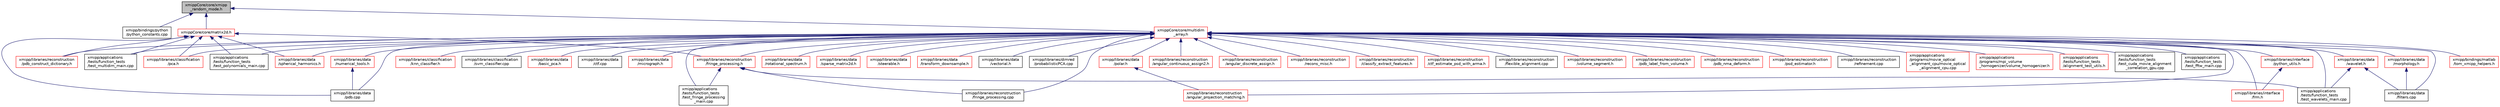 digraph "xmippCore/core/xmipp_random_mode.h"
{
  edge [fontname="Helvetica",fontsize="10",labelfontname="Helvetica",labelfontsize="10"];
  node [fontname="Helvetica",fontsize="10",shape=record];
  Node1 [label="xmippCore/core/xmipp\l_random_mode.h",height=0.2,width=0.4,color="black", fillcolor="grey75", style="filled", fontcolor="black"];
  Node1 -> Node2 [dir="back",color="midnightblue",fontsize="10",style="solid",fontname="Helvetica"];
  Node2 [label="xmipp/bindings/python\l/python_constants.cpp",height=0.2,width=0.4,color="black", fillcolor="white", style="filled",URL="$python__constants_8cpp.html"];
  Node1 -> Node3 [dir="back",color="midnightblue",fontsize="10",style="solid",fontname="Helvetica"];
  Node3 [label="xmippCore/core/multidim\l_array.h",height=0.2,width=0.4,color="red", fillcolor="white", style="filled",URL="$multidim__array_8h.html"];
  Node3 -> Node4 [dir="back",color="midnightblue",fontsize="10",style="solid",fontname="Helvetica"];
  Node4 [label="xmipp/applications\l/programs/movie_optical\l_alignment_cpu/movie_optical\l_alignment_cpu.cpp",height=0.2,width=0.4,color="red", fillcolor="white", style="filled",URL="$movie__optical__alignment__cpu_8cpp.html"];
  Node3 -> Node6 [dir="back",color="midnightblue",fontsize="10",style="solid",fontname="Helvetica"];
  Node6 [label="xmipp/applications\l/programs/mpi_volume\l_homogenizer/volume_homogenizer.h",height=0.2,width=0.4,color="red", fillcolor="white", style="filled",URL="$volume__homogenizer_8h.html"];
  Node3 -> Node11 [dir="back",color="midnightblue",fontsize="10",style="solid",fontname="Helvetica"];
  Node11 [label="xmipp/applications\l/tests/function_tests\l/alignment_test_utils.h",height=0.2,width=0.4,color="red", fillcolor="white", style="filled",URL="$alignment__test__utils_8h.html"];
  Node3 -> Node21 [dir="back",color="midnightblue",fontsize="10",style="solid",fontname="Helvetica"];
  Node21 [label="xmipp/applications\l/tests/function_tests\l/test_cuda_movie_alignment\l_correlation_gpu.cpp",height=0.2,width=0.4,color="black", fillcolor="white", style="filled",URL="$test__cuda__movie__alignment__correlation__gpu_8cpp.html"];
  Node3 -> Node22 [dir="back",color="midnightblue",fontsize="10",style="solid",fontname="Helvetica"];
  Node22 [label="xmipp/applications\l/tests/function_tests\l/test_fftw_main.cpp",height=0.2,width=0.4,color="black", fillcolor="white", style="filled",URL="$test__fftw__main_8cpp.html"];
  Node3 -> Node23 [dir="back",color="midnightblue",fontsize="10",style="solid",fontname="Helvetica"];
  Node23 [label="xmipp/applications\l/tests/function_tests\l/test_fringe_processing\l_main.cpp",height=0.2,width=0.4,color="black", fillcolor="white", style="filled",URL="$test__fringe__processing__main_8cpp.html"];
  Node3 -> Node24 [dir="back",color="midnightblue",fontsize="10",style="solid",fontname="Helvetica"];
  Node24 [label="xmipp/applications\l/tests/function_tests\l/test_multidim_main.cpp",height=0.2,width=0.4,color="black", fillcolor="white", style="filled",URL="$test__multidim__main_8cpp.html"];
  Node3 -> Node25 [dir="back",color="midnightblue",fontsize="10",style="solid",fontname="Helvetica"];
  Node25 [label="xmipp/applications\l/tests/function_tests\l/test_polynomials_main.cpp",height=0.2,width=0.4,color="black", fillcolor="white", style="filled",URL="$test__polynomials__main_8cpp.html"];
  Node3 -> Node26 [dir="back",color="midnightblue",fontsize="10",style="solid",fontname="Helvetica"];
  Node26 [label="xmipp/applications\l/tests/function_tests\l/test_wavelets_main.cpp",height=0.2,width=0.4,color="black", fillcolor="white", style="filled",URL="$test__wavelets__main_8cpp.html"];
  Node3 -> Node27 [dir="back",color="midnightblue",fontsize="10",style="solid",fontname="Helvetica"];
  Node27 [label="xmipp/bindings/matlab\l/tom_xmipp_helpers.h",height=0.2,width=0.4,color="red", fillcolor="white", style="filled",URL="$tom__xmipp__helpers_8h.html"];
  Node3 -> Node41 [dir="back",color="midnightblue",fontsize="10",style="solid",fontname="Helvetica"];
  Node41 [label="xmipp/libraries/classification\l/knn_classifier.h",height=0.2,width=0.4,color="red", fillcolor="white", style="filled",URL="$knn__classifier_8h.html"];
  Node3 -> Node43 [dir="back",color="midnightblue",fontsize="10",style="solid",fontname="Helvetica"];
  Node43 [label="xmipp/libraries/classification\l/pca.h",height=0.2,width=0.4,color="red", fillcolor="white", style="filled",URL="$classification_2pca_8h.html"];
  Node3 -> Node51 [dir="back",color="midnightblue",fontsize="10",style="solid",fontname="Helvetica"];
  Node51 [label="xmipp/libraries/classification\l/svm_classifier.cpp",height=0.2,width=0.4,color="black", fillcolor="white", style="filled",URL="$svm__classifier_8cpp.html"];
  Node3 -> Node52 [dir="back",color="midnightblue",fontsize="10",style="solid",fontname="Helvetica"];
  Node52 [label="xmipp/libraries/data\l/basic_pca.h",height=0.2,width=0.4,color="red", fillcolor="white", style="filled",URL="$basic__pca_8h.html"];
  Node3 -> Node81 [dir="back",color="midnightblue",fontsize="10",style="solid",fontname="Helvetica"];
  Node81 [label="xmipp/libraries/data\l/numerical_tools.h",height=0.2,width=0.4,color="red", fillcolor="white", style="filled",URL="$numerical__tools_8h.html"];
  Node81 -> Node267 [dir="back",color="midnightblue",fontsize="10",style="solid",fontname="Helvetica"];
  Node267 [label="xmipp/libraries/data\l/pdb.cpp",height=0.2,width=0.4,color="black", fillcolor="white", style="filled",URL="$pdb_8cpp.html"];
  Node3 -> Node285 [dir="back",color="midnightblue",fontsize="10",style="solid",fontname="Helvetica"];
  Node285 [label="xmipp/libraries/data\l/ctf.cpp",height=0.2,width=0.4,color="black", fillcolor="white", style="filled",URL="$ctf_8cpp.html"];
  Node3 -> Node87 [dir="back",color="midnightblue",fontsize="10",style="solid",fontname="Helvetica"];
  Node87 [label="xmipp/libraries/data\l/filters.cpp",height=0.2,width=0.4,color="black", fillcolor="white", style="filled",URL="$filters_8cpp.html"];
  Node3 -> Node286 [dir="back",color="midnightblue",fontsize="10",style="solid",fontname="Helvetica"];
  Node286 [label="xmipp/libraries/data\l/morphology.h",height=0.2,width=0.4,color="red", fillcolor="white", style="filled",URL="$libraries_2data_2morphology_8h.html"];
  Node286 -> Node87 [dir="back",color="midnightblue",fontsize="10",style="solid",fontname="Helvetica"];
  Node3 -> Node287 [dir="back",color="midnightblue",fontsize="10",style="solid",fontname="Helvetica"];
  Node287 [label="xmipp/libraries/data\l/wavelet.h",height=0.2,width=0.4,color="red", fillcolor="white", style="filled",URL="$libraries_2data_2wavelet_8h.html"];
  Node287 -> Node26 [dir="back",color="midnightblue",fontsize="10",style="solid",fontname="Helvetica"];
  Node287 -> Node87 [dir="back",color="midnightblue",fontsize="10",style="solid",fontname="Helvetica"];
  Node3 -> Node153 [dir="back",color="midnightblue",fontsize="10",style="solid",fontname="Helvetica"];
  Node153 [label="xmipp/libraries/data\l/micrograph.h",height=0.2,width=0.4,color="red", fillcolor="white", style="filled",URL="$micrograph_8h.html"];
  Node3 -> Node267 [dir="back",color="midnightblue",fontsize="10",style="solid",fontname="Helvetica"];
  Node3 -> Node290 [dir="back",color="midnightblue",fontsize="10",style="solid",fontname="Helvetica"];
  Node290 [label="xmipp/libraries/data\l/polar.h",height=0.2,width=0.4,color="red", fillcolor="white", style="filled",URL="$polar_8h.html"];
  Node290 -> Node295 [dir="back",color="midnightblue",fontsize="10",style="solid",fontname="Helvetica"];
  Node295 [label="xmipp/libraries/reconstruction\l/angular_projection_matching.h",height=0.2,width=0.4,color="red", fillcolor="white", style="filled",URL="$angular__projection__matching_8h.html"];
  Node3 -> Node302 [dir="back",color="midnightblue",fontsize="10",style="solid",fontname="Helvetica"];
  Node302 [label="xmipp/libraries/data\l/rotational_spectrum.h",height=0.2,width=0.4,color="red", fillcolor="white", style="filled",URL="$rotational__spectrum_8h.html"];
  Node3 -> Node307 [dir="back",color="midnightblue",fontsize="10",style="solid",fontname="Helvetica"];
  Node307 [label="xmipp/libraries/data\l/sparse_matrix2d.h",height=0.2,width=0.4,color="red", fillcolor="white", style="filled",URL="$sparse__matrix2d_8h.html"];
  Node3 -> Node309 [dir="back",color="midnightblue",fontsize="10",style="solid",fontname="Helvetica"];
  Node309 [label="xmipp/libraries/data\l/spherical_harmonics.h",height=0.2,width=0.4,color="red", fillcolor="white", style="filled",URL="$spherical__harmonics_8h.html"];
  Node3 -> Node311 [dir="back",color="midnightblue",fontsize="10",style="solid",fontname="Helvetica"];
  Node311 [label="xmipp/libraries/data\l/steerable.h",height=0.2,width=0.4,color="red", fillcolor="white", style="filled",URL="$steerable_8h.html"];
  Node3 -> Node312 [dir="back",color="midnightblue",fontsize="10",style="solid",fontname="Helvetica"];
  Node312 [label="xmipp/libraries/data\l/transform_downsample.h",height=0.2,width=0.4,color="red", fillcolor="white", style="filled",URL="$transform__downsample_8h.html"];
  Node3 -> Node317 [dir="back",color="midnightblue",fontsize="10",style="solid",fontname="Helvetica"];
  Node317 [label="xmipp/libraries/data\l/vectorial.h",height=0.2,width=0.4,color="black", fillcolor="white", style="filled",URL="$vectorial_8h.html"];
  Node3 -> Node318 [dir="back",color="midnightblue",fontsize="10",style="solid",fontname="Helvetica"];
  Node318 [label="xmipp/libraries/dimred\l/probabilisticPCA.cpp",height=0.2,width=0.4,color="black", fillcolor="white", style="filled",URL="$probabilisticPCA_8cpp.html"];
  Node3 -> Node319 [dir="back",color="midnightblue",fontsize="10",style="solid",fontname="Helvetica"];
  Node319 [label="xmipp/libraries/interface\l/python_utils.h",height=0.2,width=0.4,color="red", fillcolor="white", style="filled",URL="$python__utils_8h.html"];
  Node319 -> Node320 [dir="back",color="midnightblue",fontsize="10",style="solid",fontname="Helvetica"];
  Node320 [label="xmipp/libraries/interface\l/frm.h",height=0.2,width=0.4,color="red", fillcolor="white", style="filled",URL="$frm_8h.html"];
  Node3 -> Node320 [dir="back",color="midnightblue",fontsize="10",style="solid",fontname="Helvetica"];
  Node3 -> Node91 [dir="back",color="midnightblue",fontsize="10",style="solid",fontname="Helvetica"];
  Node91 [label="xmipp/libraries/reconstruction\l/angular_continuous_assign2.h",height=0.2,width=0.4,color="red", fillcolor="white", style="filled",URL="$angular__continuous__assign2_8h.html"];
  Node3 -> Node323 [dir="back",color="midnightblue",fontsize="10",style="solid",fontname="Helvetica"];
  Node323 [label="xmipp/libraries/reconstruction\l/angular_discrete_assign.h",height=0.2,width=0.4,color="red", fillcolor="white", style="filled",URL="$angular__discrete__assign_8h.html"];
  Node3 -> Node295 [dir="back",color="midnightblue",fontsize="10",style="solid",fontname="Helvetica"];
  Node3 -> Node326 [dir="back",color="midnightblue",fontsize="10",style="solid",fontname="Helvetica"];
  Node326 [label="xmipp/libraries/reconstruction\l/recons_misc.h",height=0.2,width=0.4,color="red", fillcolor="white", style="filled",URL="$recons__misc_8h.html"];
  Node3 -> Node328 [dir="back",color="midnightblue",fontsize="10",style="solid",fontname="Helvetica"];
  Node328 [label="xmipp/libraries/reconstruction\l/classify_extract_features.h",height=0.2,width=0.4,color="red", fillcolor="white", style="filled",URL="$classify__extract__features_8h.html"];
  Node3 -> Node330 [dir="back",color="midnightblue",fontsize="10",style="solid",fontname="Helvetica"];
  Node330 [label="xmipp/libraries/reconstruction\l/ctf_estimate_psd_with_arma.h",height=0.2,width=0.4,color="red", fillcolor="white", style="filled",URL="$ctf__estimate__psd__with__arma_8h.html"];
  Node3 -> Node339 [dir="back",color="midnightblue",fontsize="10",style="solid",fontname="Helvetica"];
  Node339 [label="xmipp/libraries/reconstruction\l/fringe_processing.h",height=0.2,width=0.4,color="red", fillcolor="white", style="filled",URL="$fringe__processing_8h.html"];
  Node339 -> Node23 [dir="back",color="midnightblue",fontsize="10",style="solid",fontname="Helvetica"];
  Node339 -> Node26 [dir="back",color="midnightblue",fontsize="10",style="solid",fontname="Helvetica"];
  Node339 -> Node115 [dir="back",color="midnightblue",fontsize="10",style="solid",fontname="Helvetica"];
  Node115 [label="xmipp/libraries/reconstruction\l/fringe_processing.cpp",height=0.2,width=0.4,color="black", fillcolor="white", style="filled",URL="$fringe__processing_8cpp.html"];
  Node3 -> Node340 [dir="back",color="midnightblue",fontsize="10",style="solid",fontname="Helvetica"];
  Node340 [label="xmipp/libraries/reconstruction\l/flexible_alignment.cpp",height=0.2,width=0.4,color="black", fillcolor="white", style="filled",URL="$flexible__alignment_8cpp.html"];
  Node3 -> Node115 [dir="back",color="midnightblue",fontsize="10",style="solid",fontname="Helvetica"];
  Node3 -> Node341 [dir="back",color="midnightblue",fontsize="10",style="solid",fontname="Helvetica"];
  Node341 [label="xmipp/libraries/reconstruction\l/volume_segment.h",height=0.2,width=0.4,color="red", fillcolor="white", style="filled",URL="$volume__segment_8h.html"];
  Node3 -> Node343 [dir="back",color="midnightblue",fontsize="10",style="solid",fontname="Helvetica"];
  Node343 [label="xmipp/libraries/reconstruction\l/pdb_construct_dictionary.h",height=0.2,width=0.4,color="red", fillcolor="white", style="filled",URL="$pdb__construct__dictionary_8h.html"];
  Node3 -> Node348 [dir="back",color="midnightblue",fontsize="10",style="solid",fontname="Helvetica"];
  Node348 [label="xmipp/libraries/reconstruction\l/pdb_label_from_volume.h",height=0.2,width=0.4,color="red", fillcolor="white", style="filled",URL="$pdb__label__from__volume_8h.html"];
  Node3 -> Node351 [dir="back",color="midnightblue",fontsize="10",style="solid",fontname="Helvetica"];
  Node351 [label="xmipp/libraries/reconstruction\l/pdb_nma_deform.h",height=0.2,width=0.4,color="red", fillcolor="white", style="filled",URL="$pdb__nma__deform_8h.html"];
  Node3 -> Node333 [dir="back",color="midnightblue",fontsize="10",style="solid",fontname="Helvetica"];
  Node333 [label="xmipp/libraries/reconstruction\l/psd_estimator.h",height=0.2,width=0.4,color="red", fillcolor="white", style="filled",URL="$psd__estimator_8h.html"];
  Node3 -> Node354 [dir="back",color="midnightblue",fontsize="10",style="solid",fontname="Helvetica"];
  Node354 [label="xmipp/libraries/reconstruction\l/refinement.cpp",height=0.2,width=0.4,color="black", fillcolor="white", style="filled",URL="$refinement_8cpp.html"];
  Node1 -> Node736 [dir="back",color="midnightblue",fontsize="10",style="solid",fontname="Helvetica"];
  Node736 [label="xmippCore/core/matrix2d.h",height=0.2,width=0.4,color="red", fillcolor="white", style="filled",URL="$matrix2d_8h.html"];
  Node736 -> Node24 [dir="back",color="midnightblue",fontsize="10",style="solid",fontname="Helvetica"];
  Node736 -> Node25 [dir="back",color="midnightblue",fontsize="10",style="solid",fontname="Helvetica"];
  Node736 -> Node43 [dir="back",color="midnightblue",fontsize="10",style="solid",fontname="Helvetica"];
  Node736 -> Node267 [dir="back",color="midnightblue",fontsize="10",style="solid",fontname="Helvetica"];
  Node736 -> Node309 [dir="back",color="midnightblue",fontsize="10",style="solid",fontname="Helvetica"];
  Node736 -> Node339 [dir="back",color="midnightblue",fontsize="10",style="solid",fontname="Helvetica"];
  Node736 -> Node343 [dir="back",color="midnightblue",fontsize="10",style="solid",fontname="Helvetica"];
}
